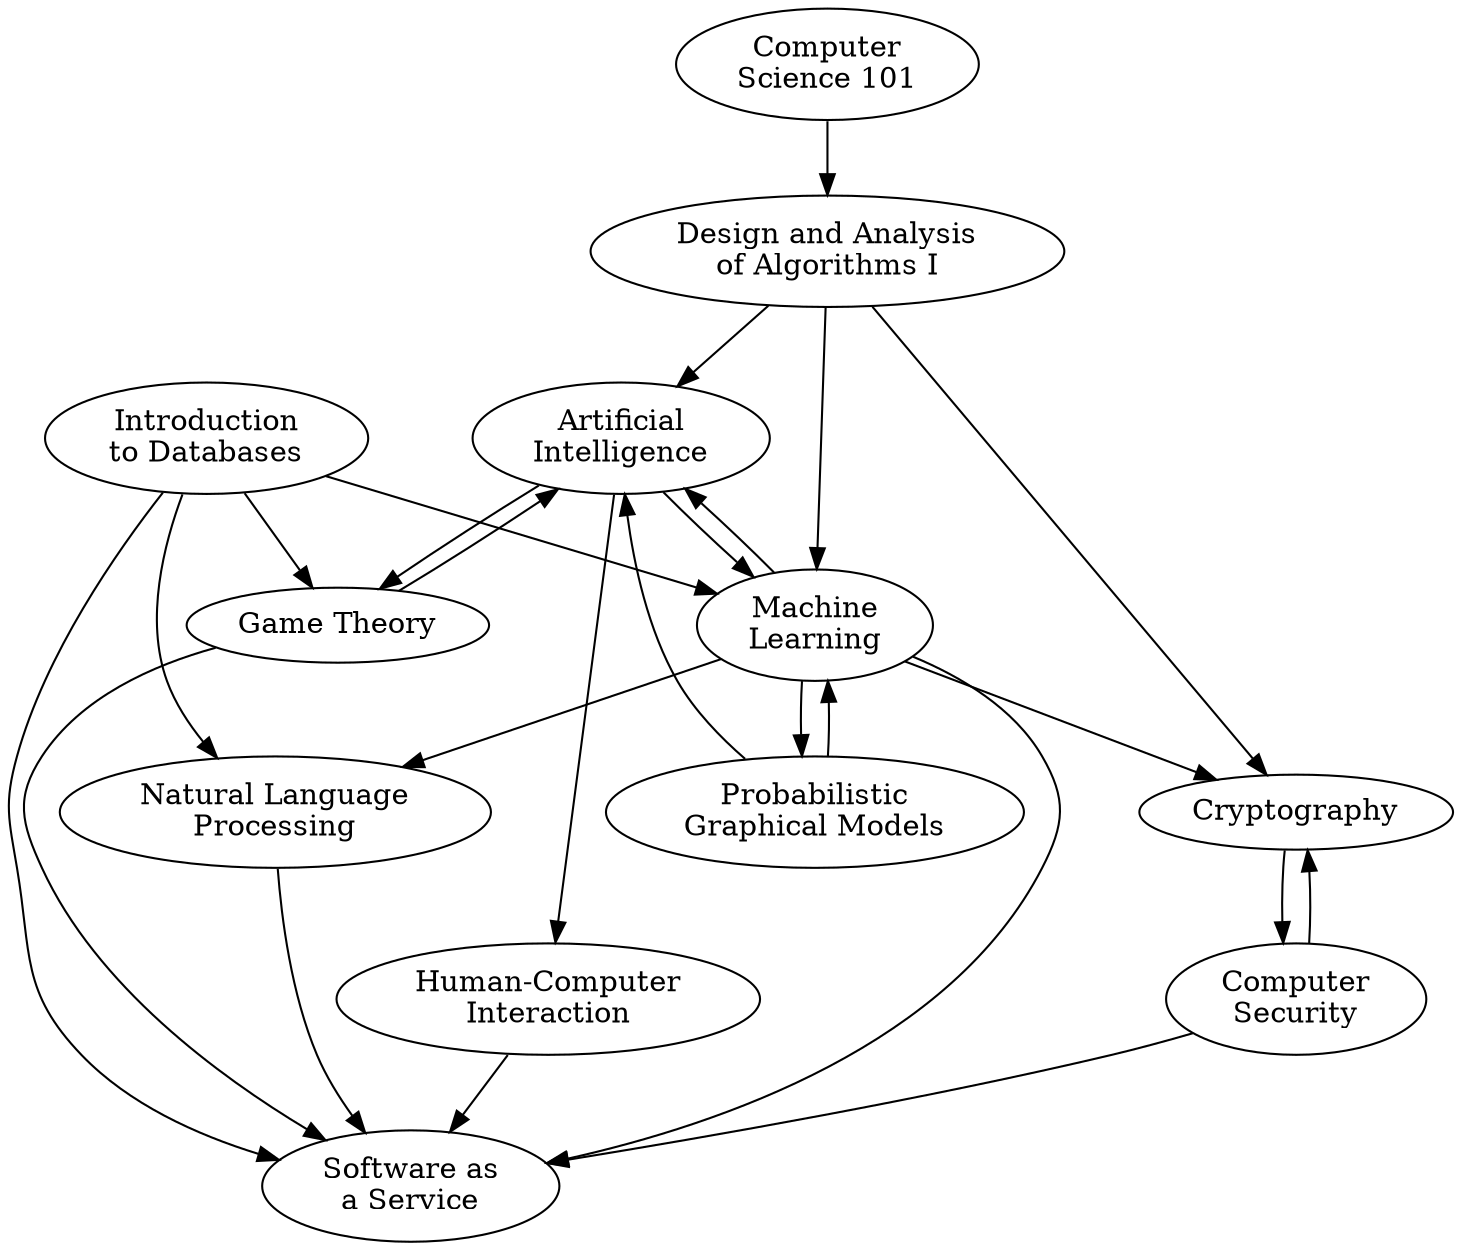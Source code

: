 digraph {

"Artificial\nIntelligence"
"Artificial\nIntelligence" -> "Game Theory"
"Artificial\nIntelligence" -> "Human-Computer\nInteraction"
"Artificial\nIntelligence" -> "Machine\nLearning"
"Computer\nScience 101"
"Computer\nScience 101" -> "Design and Analysis\nof Algorithms I"
"Computer\nSecurity"
"Computer\nSecurity" -> "Cryptography"
"Computer\nSecurity" -> "Software as\na Service"
"Cryptography"
"Cryptography" -> "Computer\nSecurity"
"Design and Analysis\nof Algorithms I"
"Design and Analysis\nof Algorithms I" -> "Artificial\nIntelligence"
"Design and Analysis\nof Algorithms I" -> "Cryptography"
"Design and Analysis\nof Algorithms I" -> "Machine\nLearning"
"Game Theory"
"Game Theory" -> "Artificial\nIntelligence"
"Game Theory" -> "Software as\na Service"
"Human-Computer\nInteraction"
"Human-Computer\nInteraction" -> "Software as\na Service"
"Introduction\nto Databases"
"Introduction\nto Databases" -> "Game Theory"
"Introduction\nto Databases" -> "Machine\nLearning"
"Introduction\nto Databases" -> "Natural Language\nProcessing"
"Introduction\nto Databases" -> "Software as\na Service"
"Machine\nLearning"
"Machine\nLearning" -> "Natural Language\nProcessing"
"Machine\nLearning" -> "Artificial\nIntelligence"
"Machine\nLearning" -> "Cryptography"
"Machine\nLearning" -> "Probabilistic\nGraphical Models"
"Machine\nLearning" -> "Software as\na Service"
"Natural Language\nProcessing"
"Natural Language\nProcessing" -> "Software as\na Service"
"Probabilistic\nGraphical Models"
"Probabilistic\nGraphical Models" -> "Artificial\nIntelligence"
"Probabilistic\nGraphical Models" -> "Machine\nLearning"
"Software as\na Service"

}
